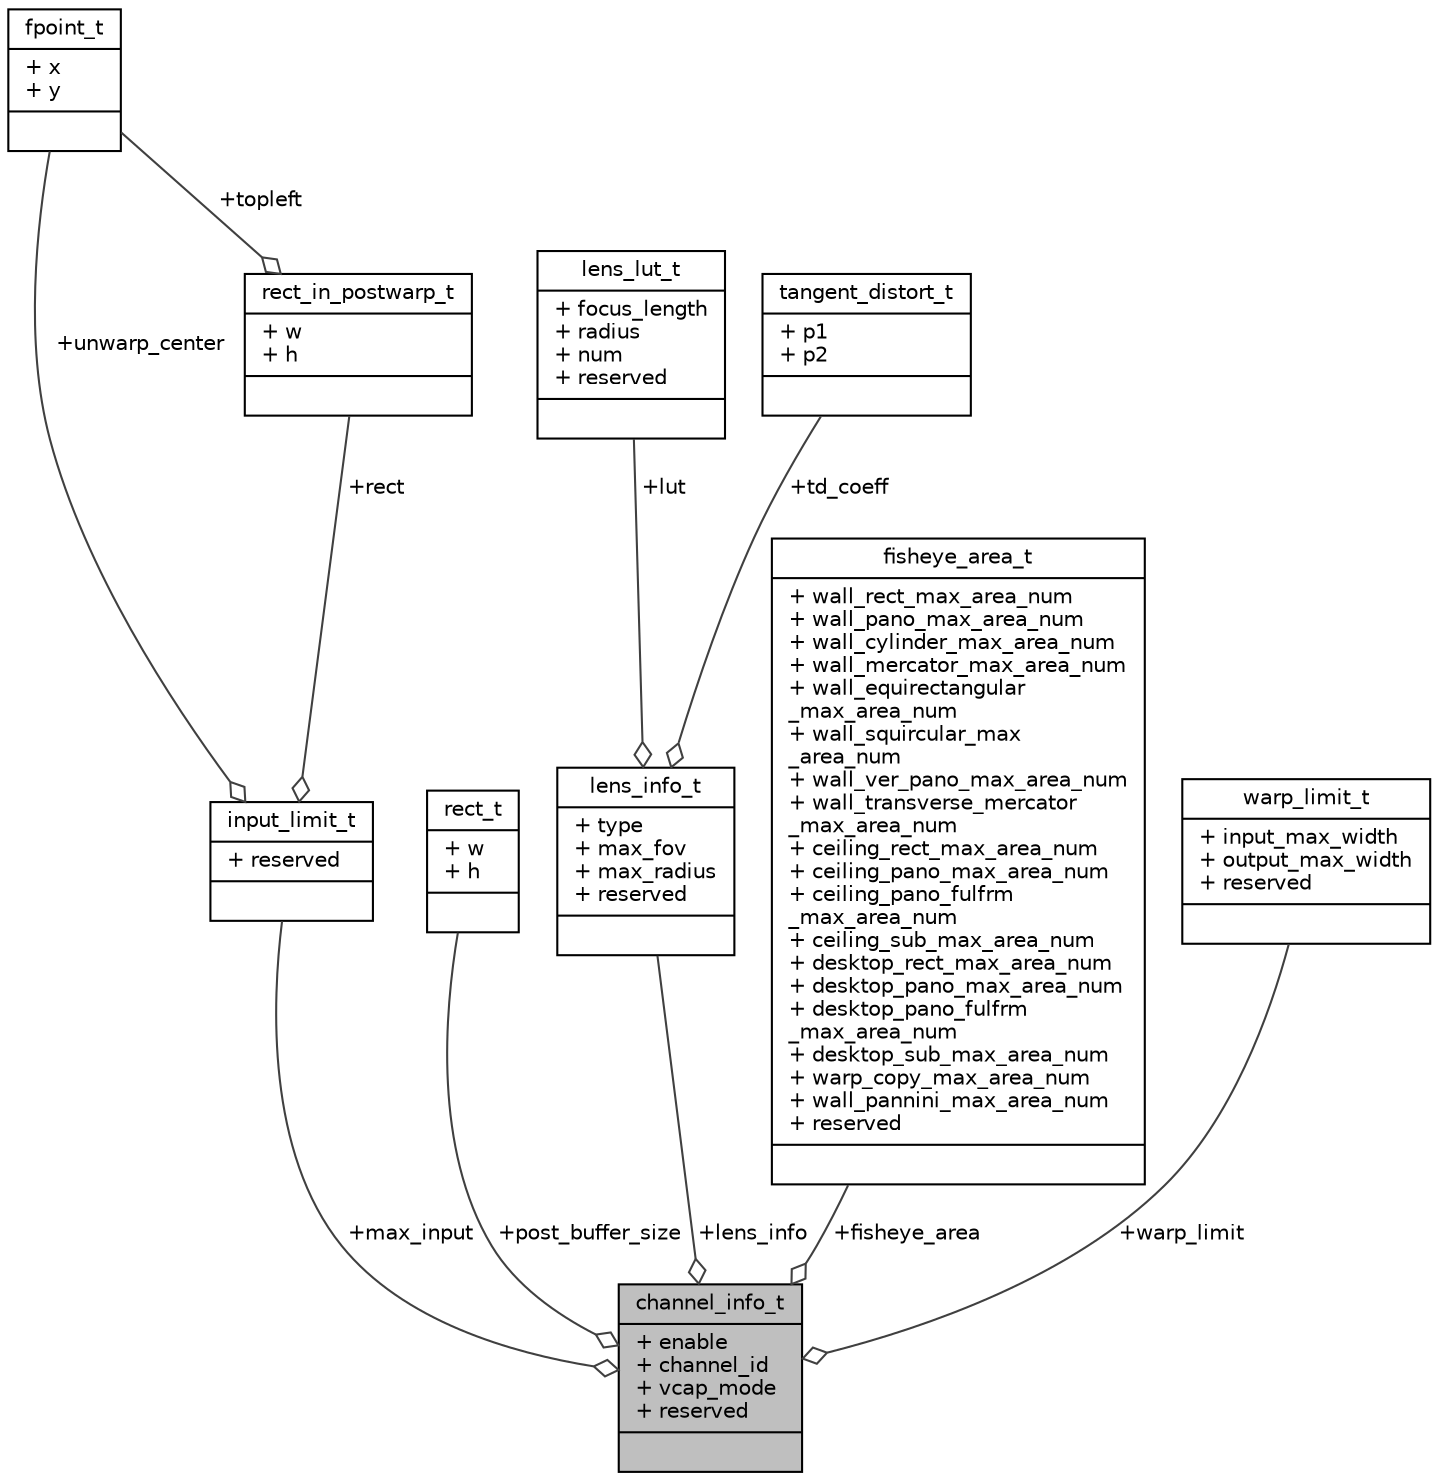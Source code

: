 digraph "channel_info_t"
{
 // INTERACTIVE_SVG=YES
 // LATEX_PDF_SIZE
  bgcolor="transparent";
  edge [fontname="Helvetica",fontsize="10",labelfontname="Helvetica",labelfontsize="10"];
  node [fontname="Helvetica",fontsize="10",shape=record];
  Node1 [label="{channel_info_t\n|+ enable\l+ channel_id\l+ vcap_mode\l+ reserved\l|}",height=0.2,width=0.4,color="black", fillcolor="grey75", style="filled", fontcolor="black",tooltip="channel context."];
  Node2 -> Node1 [color="grey25",fontsize="10",style="solid",label=" +max_input" ,arrowhead="odiamond",fontname="Helvetica"];
  Node2 [label="{input_limit_t\n|+ reserved\l|}",height=0.2,width=0.4,color="black",URL="$d1/dd2/structinput__limit__t.html",tooltip="max input information. LDC:VIN; Multi-Region-Warp:Premain."];
  Node3 -> Node2 [color="grey25",fontsize="10",style="solid",label=" +rect" ,arrowhead="odiamond",fontname="Helvetica"];
  Node3 [label="{rect_in_postwarp_t\n|+ w\l+ h\l|}",height=0.2,width=0.4,color="black",URL="$d1/d2b/structrect__in__postwarp__t.html",tooltip="window information after any warp process"];
  Node4 -> Node3 [color="grey25",fontsize="10",style="solid",label=" +topleft" ,arrowhead="odiamond",fontname="Helvetica"];
  Node4 [label="{fpoint_t\n|+ x\l+ y\l|}",height=0.2,width=0.4,color="black",URL="$de/dc8/structfpoint__t.html",tooltip="point coordinate value in float."];
  Node4 -> Node2 [color="grey25",fontsize="10",style="solid",label=" +unwarp_center" ,arrowhead="odiamond",fontname="Helvetica"];
  Node5 -> Node1 [color="grey25",fontsize="10",style="solid",label=" +post_buffer_size" ,arrowhead="odiamond",fontname="Helvetica"];
  Node5 [label="{rect_t\n|+ w\l+ h\l|}",height=0.2,width=0.4,color="black",URL="$df/d5c/structrect__t.html",tooltip="rectangle width and height."];
  Node6 -> Node1 [color="grey25",fontsize="10",style="solid",label=" +lens_info" ,arrowhead="odiamond",fontname="Helvetica"];
  Node6 [label="{lens_info_t\n|+ type\l+ max_fov\l+ max_radius\l+ reserved\l|}",height=0.2,width=0.4,color="black",URL="$d3/d14/structlens__info__t.html",tooltip="lens information used in inialize dewarp library"];
  Node7 -> Node6 [color="grey25",fontsize="10",style="solid",label=" +lut" ,arrowhead="odiamond",fontname="Helvetica"];
  Node7 [label="{lens_lut_t\n|+ focus_length\l+ radius\l+ num\l+ reserved\l|}",height=0.2,width=0.4,color="black",URL="$d2/dca/structlens__lut__t.html",tooltip="lens projection, look up table parameters"];
  Node8 -> Node6 [color="grey25",fontsize="10",style="solid",label=" +td_coeff" ,arrowhead="odiamond",fontname="Helvetica"];
  Node8 [label="{tangent_distort_t\n|+ p1\l+ p2\l|}",height=0.2,width=0.4,color="black",URL="$db/dc3/structtangent__distort__t.html",tooltip="tangential distortion parameters"];
  Node9 -> Node1 [color="grey25",fontsize="10",style="solid",label=" +fisheye_area" ,arrowhead="odiamond",fontname="Helvetica"];
  Node9 [label="{fisheye_area_t\n|+ wall_rect_max_area_num\l+ wall_pano_max_area_num\l+ wall_cylinder_max_area_num\l+ wall_mercator_max_area_num\l+ wall_equirectangular\l_max_area_num\l+ wall_squircular_max\l_area_num\l+ wall_ver_pano_max_area_num\l+ wall_transverse_mercator\l_max_area_num\l+ ceiling_rect_max_area_num\l+ ceiling_pano_max_area_num\l+ ceiling_pano_fulfrm\l_max_area_num\l+ ceiling_sub_max_area_num\l+ desktop_rect_max_area_num\l+ desktop_pano_max_area_num\l+ desktop_pano_fulfrm\l_max_area_num\l+ desktop_sub_max_area_num\l+ warp_copy_max_area_num\l+ wall_pannini_max_area_num\l+ reserved\l|}",height=0.2,width=0.4,color="black",URL="$da/dcb/structfisheye__area__t.html",tooltip="multi-region-warp, max area number in one view for specific correction."];
  Node10 -> Node1 [color="grey25",fontsize="10",style="solid",label=" +warp_limit" ,arrowhead="odiamond",fontname="Helvetica"];
  Node10 [label="{warp_limit_t\n|+ input_max_width\l+ output_max_width\l+ reserved\l|}",height=0.2,width=0.4,color="black",URL="$d6/d15/structwarp__limit__t.html",tooltip=" "];
}
